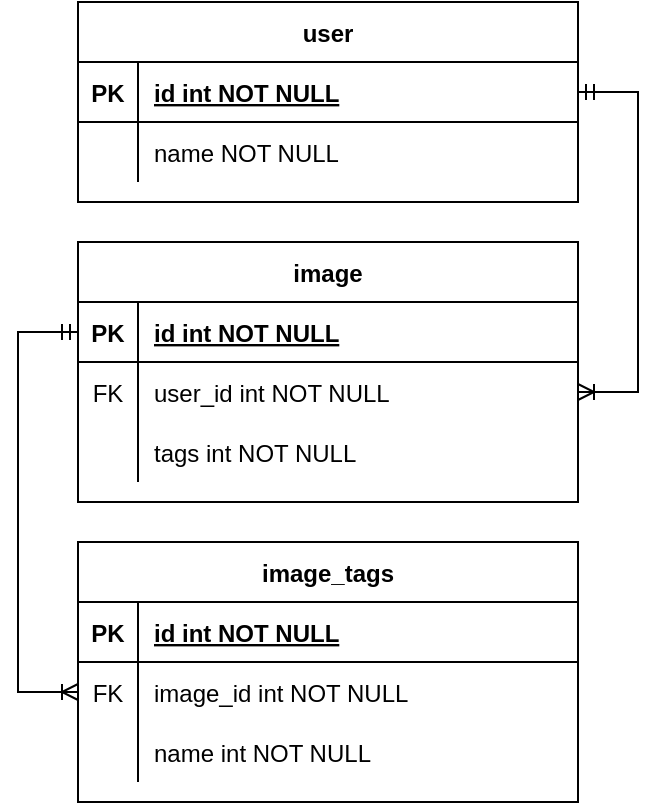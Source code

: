 <mxfile version="20.2.3" type="github">
  <diagram id="R2lEEEUBdFMjLlhIrx00" name="Page-1">
    <mxGraphModel dx="532" dy="684" grid="1" gridSize="10" guides="1" tooltips="1" connect="1" arrows="1" fold="1" page="1" pageScale="1" pageWidth="850" pageHeight="1100" math="0" shadow="0" extFonts="Permanent Marker^https://fonts.googleapis.com/css?family=Permanent+Marker">
      <root>
        <mxCell id="0" />
        <mxCell id="1" parent="0" />
        <mxCell id="7wAx7t4IO_9QfUYyVh4H-19" value="image" style="shape=table;startSize=30;container=1;collapsible=1;childLayout=tableLayout;fixedRows=1;rowLines=0;fontStyle=1;align=center;resizeLast=1;" vertex="1" parent="1">
          <mxGeometry x="430" y="160" width="250" height="130" as="geometry" />
        </mxCell>
        <mxCell id="7wAx7t4IO_9QfUYyVh4H-20" value="" style="shape=partialRectangle;collapsible=0;dropTarget=0;pointerEvents=0;fillColor=none;points=[[0,0.5],[1,0.5]];portConstraint=eastwest;top=0;left=0;right=0;bottom=1;" vertex="1" parent="7wAx7t4IO_9QfUYyVh4H-19">
          <mxGeometry y="30" width="250" height="30" as="geometry" />
        </mxCell>
        <mxCell id="7wAx7t4IO_9QfUYyVh4H-21" value="PK" style="shape=partialRectangle;overflow=hidden;connectable=0;fillColor=none;top=0;left=0;bottom=0;right=0;fontStyle=1;" vertex="1" parent="7wAx7t4IO_9QfUYyVh4H-20">
          <mxGeometry width="30" height="30" as="geometry">
            <mxRectangle width="30" height="30" as="alternateBounds" />
          </mxGeometry>
        </mxCell>
        <mxCell id="7wAx7t4IO_9QfUYyVh4H-22" value="id int NOT NULL " style="shape=partialRectangle;overflow=hidden;connectable=0;fillColor=none;top=0;left=0;bottom=0;right=0;align=left;spacingLeft=6;fontStyle=5;" vertex="1" parent="7wAx7t4IO_9QfUYyVh4H-20">
          <mxGeometry x="30" width="220" height="30" as="geometry">
            <mxRectangle width="220" height="30" as="alternateBounds" />
          </mxGeometry>
        </mxCell>
        <mxCell id="7wAx7t4IO_9QfUYyVh4H-26" value="" style="shape=partialRectangle;collapsible=0;dropTarget=0;pointerEvents=0;fillColor=none;points=[[0,0.5],[1,0.5]];portConstraint=eastwest;top=0;left=0;right=0;bottom=0;" vertex="1" parent="7wAx7t4IO_9QfUYyVh4H-19">
          <mxGeometry y="60" width="250" height="30" as="geometry" />
        </mxCell>
        <mxCell id="7wAx7t4IO_9QfUYyVh4H-27" value="FK" style="shape=partialRectangle;overflow=hidden;connectable=0;fillColor=none;top=0;left=0;bottom=0;right=0;" vertex="1" parent="7wAx7t4IO_9QfUYyVh4H-26">
          <mxGeometry width="30" height="30" as="geometry">
            <mxRectangle width="30" height="30" as="alternateBounds" />
          </mxGeometry>
        </mxCell>
        <mxCell id="7wAx7t4IO_9QfUYyVh4H-28" value="user_id int NOT NULL" style="shape=partialRectangle;overflow=hidden;connectable=0;fillColor=none;top=0;left=0;bottom=0;right=0;align=left;spacingLeft=6;" vertex="1" parent="7wAx7t4IO_9QfUYyVh4H-26">
          <mxGeometry x="30" width="220" height="30" as="geometry">
            <mxRectangle width="220" height="30" as="alternateBounds" />
          </mxGeometry>
        </mxCell>
        <mxCell id="7wAx7t4IO_9QfUYyVh4H-23" value="" style="shape=partialRectangle;collapsible=0;dropTarget=0;pointerEvents=0;fillColor=none;points=[[0,0.5],[1,0.5]];portConstraint=eastwest;top=0;left=0;right=0;bottom=0;" vertex="1" parent="7wAx7t4IO_9QfUYyVh4H-19">
          <mxGeometry y="90" width="250" height="30" as="geometry" />
        </mxCell>
        <mxCell id="7wAx7t4IO_9QfUYyVh4H-24" value="" style="shape=partialRectangle;overflow=hidden;connectable=0;fillColor=none;top=0;left=0;bottom=0;right=0;" vertex="1" parent="7wAx7t4IO_9QfUYyVh4H-23">
          <mxGeometry width="30" height="30" as="geometry">
            <mxRectangle width="30" height="30" as="alternateBounds" />
          </mxGeometry>
        </mxCell>
        <mxCell id="7wAx7t4IO_9QfUYyVh4H-25" value="tags int NOT NULL" style="shape=partialRectangle;overflow=hidden;connectable=0;fillColor=none;top=0;left=0;bottom=0;right=0;align=left;spacingLeft=6;" vertex="1" parent="7wAx7t4IO_9QfUYyVh4H-23">
          <mxGeometry x="30" width="220" height="30" as="geometry">
            <mxRectangle width="220" height="30" as="alternateBounds" />
          </mxGeometry>
        </mxCell>
        <mxCell id="7wAx7t4IO_9QfUYyVh4H-29" value="user" style="shape=table;startSize=30;container=1;collapsible=1;childLayout=tableLayout;fixedRows=1;rowLines=0;fontStyle=1;align=center;resizeLast=1;" vertex="1" parent="1">
          <mxGeometry x="430" y="40" width="250" height="100" as="geometry" />
        </mxCell>
        <mxCell id="7wAx7t4IO_9QfUYyVh4H-30" value="" style="shape=partialRectangle;collapsible=0;dropTarget=0;pointerEvents=0;fillColor=none;points=[[0,0.5],[1,0.5]];portConstraint=eastwest;top=0;left=0;right=0;bottom=1;" vertex="1" parent="7wAx7t4IO_9QfUYyVh4H-29">
          <mxGeometry y="30" width="250" height="30" as="geometry" />
        </mxCell>
        <mxCell id="7wAx7t4IO_9QfUYyVh4H-31" value="PK" style="shape=partialRectangle;overflow=hidden;connectable=0;fillColor=none;top=0;left=0;bottom=0;right=0;fontStyle=1;" vertex="1" parent="7wAx7t4IO_9QfUYyVh4H-30">
          <mxGeometry width="30" height="30" as="geometry">
            <mxRectangle width="30" height="30" as="alternateBounds" />
          </mxGeometry>
        </mxCell>
        <mxCell id="7wAx7t4IO_9QfUYyVh4H-32" value="id int NOT NULL " style="shape=partialRectangle;overflow=hidden;connectable=0;fillColor=none;top=0;left=0;bottom=0;right=0;align=left;spacingLeft=6;fontStyle=5;" vertex="1" parent="7wAx7t4IO_9QfUYyVh4H-30">
          <mxGeometry x="30" width="220" height="30" as="geometry">
            <mxRectangle width="220" height="30" as="alternateBounds" />
          </mxGeometry>
        </mxCell>
        <mxCell id="7wAx7t4IO_9QfUYyVh4H-33" value="" style="shape=partialRectangle;collapsible=0;dropTarget=0;pointerEvents=0;fillColor=none;points=[[0,0.5],[1,0.5]];portConstraint=eastwest;top=0;left=0;right=0;bottom=0;" vertex="1" parent="7wAx7t4IO_9QfUYyVh4H-29">
          <mxGeometry y="60" width="250" height="30" as="geometry" />
        </mxCell>
        <mxCell id="7wAx7t4IO_9QfUYyVh4H-34" value="" style="shape=partialRectangle;overflow=hidden;connectable=0;fillColor=none;top=0;left=0;bottom=0;right=0;" vertex="1" parent="7wAx7t4IO_9QfUYyVh4H-33">
          <mxGeometry width="30" height="30" as="geometry">
            <mxRectangle width="30" height="30" as="alternateBounds" />
          </mxGeometry>
        </mxCell>
        <mxCell id="7wAx7t4IO_9QfUYyVh4H-35" value="name NOT NULL" style="shape=partialRectangle;overflow=hidden;connectable=0;fillColor=none;top=0;left=0;bottom=0;right=0;align=left;spacingLeft=6;" vertex="1" parent="7wAx7t4IO_9QfUYyVh4H-33">
          <mxGeometry x="30" width="220" height="30" as="geometry">
            <mxRectangle width="220" height="30" as="alternateBounds" />
          </mxGeometry>
        </mxCell>
        <mxCell id="7wAx7t4IO_9QfUYyVh4H-43" value="image_tags" style="shape=table;startSize=30;container=1;collapsible=1;childLayout=tableLayout;fixedRows=1;rowLines=0;fontStyle=1;align=center;resizeLast=1;" vertex="1" parent="1">
          <mxGeometry x="430" y="310" width="250" height="130" as="geometry" />
        </mxCell>
        <mxCell id="7wAx7t4IO_9QfUYyVh4H-44" value="" style="shape=partialRectangle;collapsible=0;dropTarget=0;pointerEvents=0;fillColor=none;points=[[0,0.5],[1,0.5]];portConstraint=eastwest;top=0;left=0;right=0;bottom=1;" vertex="1" parent="7wAx7t4IO_9QfUYyVh4H-43">
          <mxGeometry y="30" width="250" height="30" as="geometry" />
        </mxCell>
        <mxCell id="7wAx7t4IO_9QfUYyVh4H-45" value="PK" style="shape=partialRectangle;overflow=hidden;connectable=0;fillColor=none;top=0;left=0;bottom=0;right=0;fontStyle=1;" vertex="1" parent="7wAx7t4IO_9QfUYyVh4H-44">
          <mxGeometry width="30" height="30" as="geometry">
            <mxRectangle width="30" height="30" as="alternateBounds" />
          </mxGeometry>
        </mxCell>
        <mxCell id="7wAx7t4IO_9QfUYyVh4H-46" value="id int NOT NULL " style="shape=partialRectangle;overflow=hidden;connectable=0;fillColor=none;top=0;left=0;bottom=0;right=0;align=left;spacingLeft=6;fontStyle=5;" vertex="1" parent="7wAx7t4IO_9QfUYyVh4H-44">
          <mxGeometry x="30" width="220" height="30" as="geometry">
            <mxRectangle width="220" height="30" as="alternateBounds" />
          </mxGeometry>
        </mxCell>
        <mxCell id="7wAx7t4IO_9QfUYyVh4H-47" value="" style="shape=partialRectangle;collapsible=0;dropTarget=0;pointerEvents=0;fillColor=none;points=[[0,0.5],[1,0.5]];portConstraint=eastwest;top=0;left=0;right=0;bottom=0;" vertex="1" parent="7wAx7t4IO_9QfUYyVh4H-43">
          <mxGeometry y="60" width="250" height="30" as="geometry" />
        </mxCell>
        <mxCell id="7wAx7t4IO_9QfUYyVh4H-48" value="FK" style="shape=partialRectangle;overflow=hidden;connectable=0;fillColor=none;top=0;left=0;bottom=0;right=0;" vertex="1" parent="7wAx7t4IO_9QfUYyVh4H-47">
          <mxGeometry width="30" height="30" as="geometry">
            <mxRectangle width="30" height="30" as="alternateBounds" />
          </mxGeometry>
        </mxCell>
        <mxCell id="7wAx7t4IO_9QfUYyVh4H-49" value="image_id int NOT NULL" style="shape=partialRectangle;overflow=hidden;connectable=0;fillColor=none;top=0;left=0;bottom=0;right=0;align=left;spacingLeft=6;" vertex="1" parent="7wAx7t4IO_9QfUYyVh4H-47">
          <mxGeometry x="30" width="220" height="30" as="geometry">
            <mxRectangle width="220" height="30" as="alternateBounds" />
          </mxGeometry>
        </mxCell>
        <mxCell id="7wAx7t4IO_9QfUYyVh4H-50" value="" style="shape=partialRectangle;collapsible=0;dropTarget=0;pointerEvents=0;fillColor=none;points=[[0,0.5],[1,0.5]];portConstraint=eastwest;top=0;left=0;right=0;bottom=0;" vertex="1" parent="7wAx7t4IO_9QfUYyVh4H-43">
          <mxGeometry y="90" width="250" height="30" as="geometry" />
        </mxCell>
        <mxCell id="7wAx7t4IO_9QfUYyVh4H-51" value="" style="shape=partialRectangle;overflow=hidden;connectable=0;fillColor=none;top=0;left=0;bottom=0;right=0;" vertex="1" parent="7wAx7t4IO_9QfUYyVh4H-50">
          <mxGeometry width="30" height="30" as="geometry">
            <mxRectangle width="30" height="30" as="alternateBounds" />
          </mxGeometry>
        </mxCell>
        <mxCell id="7wAx7t4IO_9QfUYyVh4H-52" value="name int NOT NULL" style="shape=partialRectangle;overflow=hidden;connectable=0;fillColor=none;top=0;left=0;bottom=0;right=0;align=left;spacingLeft=6;" vertex="1" parent="7wAx7t4IO_9QfUYyVh4H-50">
          <mxGeometry x="30" width="220" height="30" as="geometry">
            <mxRectangle width="220" height="30" as="alternateBounds" />
          </mxGeometry>
        </mxCell>
        <mxCell id="7wAx7t4IO_9QfUYyVh4H-56" value="" style="edgeStyle=entityRelationEdgeStyle;fontSize=12;html=1;endArrow=ERoneToMany;startArrow=ERmandOne;rounded=0;" edge="1" parent="1" source="7wAx7t4IO_9QfUYyVh4H-30" target="7wAx7t4IO_9QfUYyVh4H-26">
          <mxGeometry width="100" height="100" relative="1" as="geometry">
            <mxPoint x="660" y="620" as="sourcePoint" />
            <mxPoint x="510" y="90" as="targetPoint" />
          </mxGeometry>
        </mxCell>
        <mxCell id="7wAx7t4IO_9QfUYyVh4H-58" value="" style="edgeStyle=elbowEdgeStyle;fontSize=12;html=1;endArrow=ERoneToMany;startArrow=ERmandOne;rounded=0;" edge="1" parent="1" source="7wAx7t4IO_9QfUYyVh4H-20" target="7wAx7t4IO_9QfUYyVh4H-47">
          <mxGeometry width="100" height="100" relative="1" as="geometry">
            <mxPoint x="390" y="165" as="sourcePoint" />
            <mxPoint x="435" y="225" as="targetPoint" />
            <Array as="points">
              <mxPoint x="400" y="340" />
            </Array>
          </mxGeometry>
        </mxCell>
      </root>
    </mxGraphModel>
  </diagram>
</mxfile>
